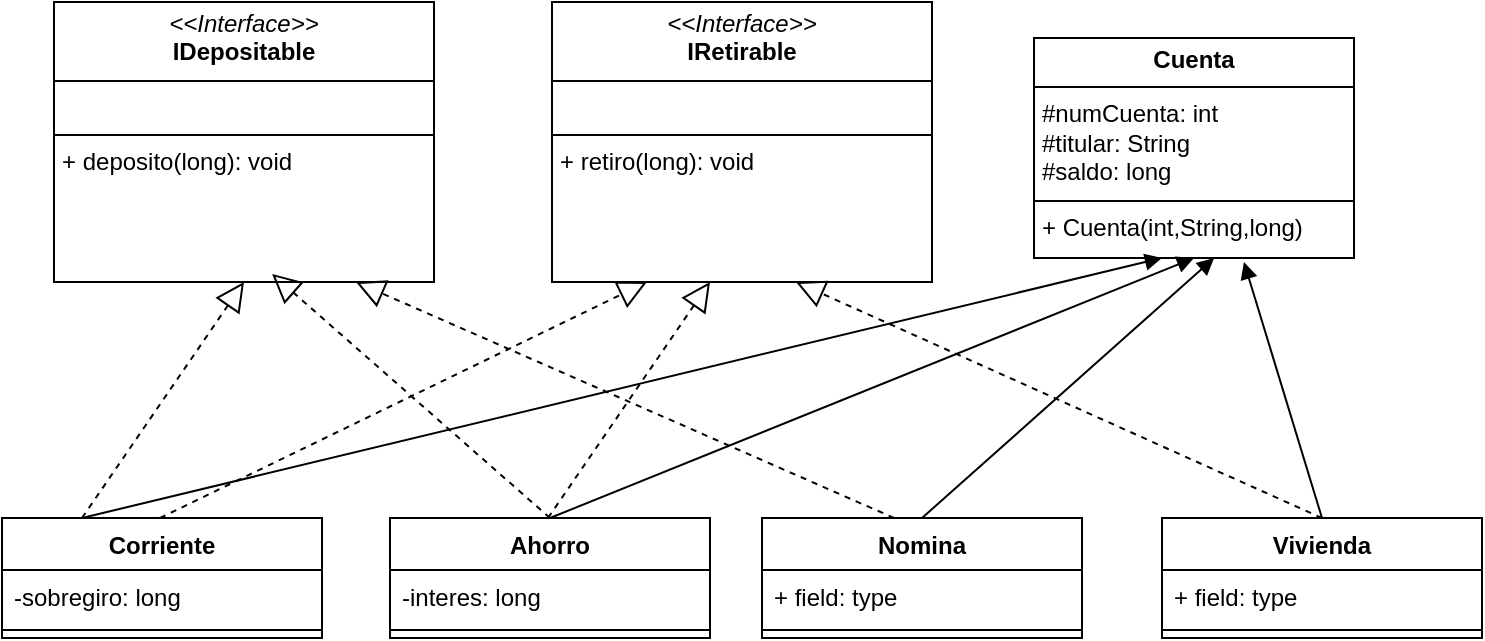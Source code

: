 <mxfile version="24.7.17">
  <diagram id="C5RBs43oDa-KdzZeNtuy" name="Page-1">
    <mxGraphModel dx="1434" dy="772" grid="1" gridSize="10" guides="1" tooltips="1" connect="1" arrows="1" fold="1" page="1" pageScale="1" pageWidth="827" pageHeight="1169" math="0" shadow="0">
      <root>
        <mxCell id="WIyWlLk6GJQsqaUBKTNV-0" />
        <mxCell id="WIyWlLk6GJQsqaUBKTNV-1" parent="WIyWlLk6GJQsqaUBKTNV-0" />
        <mxCell id="c-zzqW3uCVK1mo6ve126-0" value="Corriente" style="swimlane;fontStyle=1;align=center;verticalAlign=top;childLayout=stackLayout;horizontal=1;startSize=26;horizontalStack=0;resizeParent=1;resizeParentMax=0;resizeLast=0;collapsible=1;marginBottom=0;whiteSpace=wrap;html=1;" vertex="1" parent="WIyWlLk6GJQsqaUBKTNV-1">
          <mxGeometry x="44" y="360" width="160" height="60" as="geometry" />
        </mxCell>
        <mxCell id="c-zzqW3uCVK1mo6ve126-1" value="-sobregiro: long" style="text;strokeColor=none;fillColor=none;align=left;verticalAlign=top;spacingLeft=4;spacingRight=4;overflow=hidden;rotatable=0;points=[[0,0.5],[1,0.5]];portConstraint=eastwest;whiteSpace=wrap;html=1;" vertex="1" parent="c-zzqW3uCVK1mo6ve126-0">
          <mxGeometry y="26" width="160" height="26" as="geometry" />
        </mxCell>
        <mxCell id="c-zzqW3uCVK1mo6ve126-2" value="" style="line;strokeWidth=1;fillColor=none;align=left;verticalAlign=middle;spacingTop=-1;spacingLeft=3;spacingRight=3;rotatable=0;labelPosition=right;points=[];portConstraint=eastwest;strokeColor=inherit;" vertex="1" parent="c-zzqW3uCVK1mo6ve126-0">
          <mxGeometry y="52" width="160" height="8" as="geometry" />
        </mxCell>
        <mxCell id="c-zzqW3uCVK1mo6ve126-4" value="Ahorro" style="swimlane;fontStyle=1;align=center;verticalAlign=top;childLayout=stackLayout;horizontal=1;startSize=26;horizontalStack=0;resizeParent=1;resizeParentMax=0;resizeLast=0;collapsible=1;marginBottom=0;whiteSpace=wrap;html=1;" vertex="1" parent="WIyWlLk6GJQsqaUBKTNV-1">
          <mxGeometry x="238" y="360" width="160" height="60" as="geometry" />
        </mxCell>
        <mxCell id="c-zzqW3uCVK1mo6ve126-5" value="-interes: long" style="text;strokeColor=none;fillColor=none;align=left;verticalAlign=top;spacingLeft=4;spacingRight=4;overflow=hidden;rotatable=0;points=[[0,0.5],[1,0.5]];portConstraint=eastwest;whiteSpace=wrap;html=1;" vertex="1" parent="c-zzqW3uCVK1mo6ve126-4">
          <mxGeometry y="26" width="160" height="26" as="geometry" />
        </mxCell>
        <mxCell id="c-zzqW3uCVK1mo6ve126-6" value="" style="line;strokeWidth=1;fillColor=none;align=left;verticalAlign=middle;spacingTop=-1;spacingLeft=3;spacingRight=3;rotatable=0;labelPosition=right;points=[];portConstraint=eastwest;strokeColor=inherit;" vertex="1" parent="c-zzqW3uCVK1mo6ve126-4">
          <mxGeometry y="52" width="160" height="8" as="geometry" />
        </mxCell>
        <mxCell id="c-zzqW3uCVK1mo6ve126-8" value="Nomina" style="swimlane;fontStyle=1;align=center;verticalAlign=top;childLayout=stackLayout;horizontal=1;startSize=26;horizontalStack=0;resizeParent=1;resizeParentMax=0;resizeLast=0;collapsible=1;marginBottom=0;whiteSpace=wrap;html=1;" vertex="1" parent="WIyWlLk6GJQsqaUBKTNV-1">
          <mxGeometry x="424" y="360" width="160" height="60" as="geometry" />
        </mxCell>
        <mxCell id="c-zzqW3uCVK1mo6ve126-9" value="+ field: type" style="text;strokeColor=none;fillColor=none;align=left;verticalAlign=top;spacingLeft=4;spacingRight=4;overflow=hidden;rotatable=0;points=[[0,0.5],[1,0.5]];portConstraint=eastwest;whiteSpace=wrap;html=1;" vertex="1" parent="c-zzqW3uCVK1mo6ve126-8">
          <mxGeometry y="26" width="160" height="26" as="geometry" />
        </mxCell>
        <mxCell id="c-zzqW3uCVK1mo6ve126-10" value="" style="line;strokeWidth=1;fillColor=none;align=left;verticalAlign=middle;spacingTop=-1;spacingLeft=3;spacingRight=3;rotatable=0;labelPosition=right;points=[];portConstraint=eastwest;strokeColor=inherit;" vertex="1" parent="c-zzqW3uCVK1mo6ve126-8">
          <mxGeometry y="52" width="160" height="8" as="geometry" />
        </mxCell>
        <mxCell id="c-zzqW3uCVK1mo6ve126-12" value="Vivienda" style="swimlane;fontStyle=1;align=center;verticalAlign=top;childLayout=stackLayout;horizontal=1;startSize=26;horizontalStack=0;resizeParent=1;resizeParentMax=0;resizeLast=0;collapsible=1;marginBottom=0;whiteSpace=wrap;html=1;" vertex="1" parent="WIyWlLk6GJQsqaUBKTNV-1">
          <mxGeometry x="624" y="360" width="160" height="60" as="geometry" />
        </mxCell>
        <mxCell id="c-zzqW3uCVK1mo6ve126-13" value="+ field: type" style="text;strokeColor=none;fillColor=none;align=left;verticalAlign=top;spacingLeft=4;spacingRight=4;overflow=hidden;rotatable=0;points=[[0,0.5],[1,0.5]];portConstraint=eastwest;whiteSpace=wrap;html=1;" vertex="1" parent="c-zzqW3uCVK1mo6ve126-12">
          <mxGeometry y="26" width="160" height="26" as="geometry" />
        </mxCell>
        <mxCell id="c-zzqW3uCVK1mo6ve126-14" value="" style="line;strokeWidth=1;fillColor=none;align=left;verticalAlign=middle;spacingTop=-1;spacingLeft=3;spacingRight=3;rotatable=0;labelPosition=right;points=[];portConstraint=eastwest;strokeColor=inherit;" vertex="1" parent="c-zzqW3uCVK1mo6ve126-12">
          <mxGeometry y="52" width="160" height="8" as="geometry" />
        </mxCell>
        <mxCell id="c-zzqW3uCVK1mo6ve126-24" value="&lt;p style=&quot;margin:0px;margin-top:4px;text-align:center;&quot;&gt;&lt;i&gt;&amp;lt;&amp;lt;Interface&amp;gt;&amp;gt;&lt;/i&gt;&lt;br&gt;&lt;b&gt;IRetirable&lt;/b&gt;&lt;/p&gt;&lt;hr size=&quot;1&quot; style=&quot;border-style:solid;&quot;&gt;&lt;p style=&quot;margin:0px;margin-left:4px;&quot;&gt;&lt;br&gt;&lt;/p&gt;&lt;hr size=&quot;1&quot; style=&quot;border-style:solid;&quot;&gt;&lt;p style=&quot;margin:0px;margin-left:4px;&quot;&gt;+ retiro(long): void&lt;br&gt;&lt;br&gt;&lt;/p&gt;" style="verticalAlign=top;align=left;overflow=fill;html=1;whiteSpace=wrap;" vertex="1" parent="WIyWlLk6GJQsqaUBKTNV-1">
          <mxGeometry x="319" y="102" width="190" height="140" as="geometry" />
        </mxCell>
        <mxCell id="c-zzqW3uCVK1mo6ve126-25" value="&lt;p style=&quot;margin:0px;margin-top:4px;text-align:center;&quot;&gt;&lt;i&gt;&amp;lt;&amp;lt;Interface&amp;gt;&amp;gt;&lt;/i&gt;&lt;br&gt;&lt;b&gt;IDepositable&lt;/b&gt;&lt;/p&gt;&lt;hr size=&quot;1&quot; style=&quot;border-style:solid;&quot;&gt;&lt;p style=&quot;margin:0px;margin-left:4px;&quot;&gt;&lt;br&gt;&lt;/p&gt;&lt;hr size=&quot;1&quot; style=&quot;border-style:solid;&quot;&gt;&lt;p style=&quot;margin:0px;margin-left:4px;&quot;&gt;+ deposito(long): void&lt;br&gt;&lt;br&gt;&lt;/p&gt;" style="verticalAlign=top;align=left;overflow=fill;html=1;whiteSpace=wrap;" vertex="1" parent="WIyWlLk6GJQsqaUBKTNV-1">
          <mxGeometry x="70" y="102" width="190" height="140" as="geometry" />
        </mxCell>
        <mxCell id="c-zzqW3uCVK1mo6ve126-28" value="&lt;p style=&quot;margin:0px;margin-top:4px;text-align:center;&quot;&gt;&lt;b&gt;Cuenta&lt;/b&gt;&lt;/p&gt;&lt;hr size=&quot;1&quot; style=&quot;border-style:solid;&quot;&gt;&lt;p style=&quot;margin:0px;margin-left:4px;&quot;&gt;#numCuenta: int&lt;/p&gt;&lt;p style=&quot;margin:0px;margin-left:4px;&quot;&gt;#titular: String&lt;/p&gt;&lt;p style=&quot;margin:0px;margin-left:4px;&quot;&gt;#saldo: long&lt;/p&gt;&lt;hr size=&quot;1&quot; style=&quot;border-style:solid;&quot;&gt;&lt;p style=&quot;margin:0px;margin-left:4px;&quot;&gt;+ Cuenta(int,String,long)&lt;/p&gt;" style="verticalAlign=top;align=left;overflow=fill;html=1;whiteSpace=wrap;" vertex="1" parent="WIyWlLk6GJQsqaUBKTNV-1">
          <mxGeometry x="560" y="120" width="160" height="110" as="geometry" />
        </mxCell>
        <mxCell id="c-zzqW3uCVK1mo6ve126-29" value="" style="endArrow=block;dashed=1;endFill=0;endSize=12;html=1;rounded=0;entryX=0.5;entryY=1;entryDx=0;entryDy=0;exitX=0.25;exitY=0;exitDx=0;exitDy=0;" edge="1" parent="WIyWlLk6GJQsqaUBKTNV-1" source="c-zzqW3uCVK1mo6ve126-0" target="c-zzqW3uCVK1mo6ve126-25">
          <mxGeometry width="160" relative="1" as="geometry">
            <mxPoint x="330" y="400" as="sourcePoint" />
            <mxPoint x="490" y="400" as="targetPoint" />
          </mxGeometry>
        </mxCell>
        <mxCell id="c-zzqW3uCVK1mo6ve126-30" value="" style="endArrow=block;dashed=1;endFill=0;endSize=12;html=1;rounded=0;entryX=0.574;entryY=0.971;entryDx=0;entryDy=0;exitX=0.5;exitY=0;exitDx=0;exitDy=0;entryPerimeter=0;" edge="1" parent="WIyWlLk6GJQsqaUBKTNV-1" source="c-zzqW3uCVK1mo6ve126-4" target="c-zzqW3uCVK1mo6ve126-25">
          <mxGeometry width="160" relative="1" as="geometry">
            <mxPoint x="94" y="370" as="sourcePoint" />
            <mxPoint x="175" y="252" as="targetPoint" />
          </mxGeometry>
        </mxCell>
        <mxCell id="c-zzqW3uCVK1mo6ve126-31" value="" style="endArrow=block;dashed=1;endFill=0;endSize=12;html=1;rounded=0;entryX=0.5;entryY=1;entryDx=0;entryDy=0;exitX=0.413;exitY=0;exitDx=0;exitDy=0;exitPerimeter=0;" edge="1" parent="WIyWlLk6GJQsqaUBKTNV-1" source="c-zzqW3uCVK1mo6ve126-8">
          <mxGeometry width="160" relative="1" as="geometry">
            <mxPoint x="140" y="360" as="sourcePoint" />
            <mxPoint x="221" y="242" as="targetPoint" />
          </mxGeometry>
        </mxCell>
        <mxCell id="c-zzqW3uCVK1mo6ve126-32" value="" style="endArrow=block;dashed=1;endFill=0;endSize=12;html=1;rounded=0;entryX=0.25;entryY=1;entryDx=0;entryDy=0;exitX=0.25;exitY=0;exitDx=0;exitDy=0;" edge="1" parent="WIyWlLk6GJQsqaUBKTNV-1" target="c-zzqW3uCVK1mo6ve126-24">
          <mxGeometry width="160" relative="1" as="geometry">
            <mxPoint x="123" y="360" as="sourcePoint" />
            <mxPoint x="204" y="242" as="targetPoint" />
          </mxGeometry>
        </mxCell>
        <mxCell id="c-zzqW3uCVK1mo6ve126-33" value="" style="endArrow=block;dashed=1;endFill=0;endSize=12;html=1;rounded=0;entryX=0.5;entryY=1;entryDx=0;entryDy=0;exitX=0.25;exitY=0;exitDx=0;exitDy=0;" edge="1" parent="WIyWlLk6GJQsqaUBKTNV-1">
          <mxGeometry width="160" relative="1" as="geometry">
            <mxPoint x="317" y="360" as="sourcePoint" />
            <mxPoint x="398" y="242" as="targetPoint" />
          </mxGeometry>
        </mxCell>
        <mxCell id="c-zzqW3uCVK1mo6ve126-34" value="" style="endArrow=block;dashed=1;endFill=0;endSize=12;html=1;rounded=0;entryX=0.5;entryY=1;entryDx=0;entryDy=0;exitX=0.5;exitY=0;exitDx=0;exitDy=0;" edge="1" parent="WIyWlLk6GJQsqaUBKTNV-1" source="c-zzqW3uCVK1mo6ve126-12">
          <mxGeometry width="160" relative="1" as="geometry">
            <mxPoint x="360" y="360" as="sourcePoint" />
            <mxPoint x="441" y="242" as="targetPoint" />
          </mxGeometry>
        </mxCell>
        <mxCell id="c-zzqW3uCVK1mo6ve126-35" value="" style="html=1;verticalAlign=bottom;endArrow=block;curved=0;rounded=0;exitX=0.25;exitY=0;exitDx=0;exitDy=0;" edge="1" parent="WIyWlLk6GJQsqaUBKTNV-1" source="c-zzqW3uCVK1mo6ve126-0">
          <mxGeometry width="80" relative="1" as="geometry">
            <mxPoint x="544" y="230" as="sourcePoint" />
            <mxPoint x="624" y="230" as="targetPoint" />
          </mxGeometry>
        </mxCell>
        <mxCell id="c-zzqW3uCVK1mo6ve126-39" value="" style="html=1;verticalAlign=bottom;endArrow=block;curved=0;rounded=0;exitX=0.5;exitY=0;exitDx=0;exitDy=0;entryX=0.5;entryY=1;entryDx=0;entryDy=0;" edge="1" parent="WIyWlLk6GJQsqaUBKTNV-1" source="c-zzqW3uCVK1mo6ve126-4" target="c-zzqW3uCVK1mo6ve126-28">
          <mxGeometry width="80" relative="1" as="geometry">
            <mxPoint x="94" y="370" as="sourcePoint" />
            <mxPoint x="634" y="240" as="targetPoint" />
          </mxGeometry>
        </mxCell>
        <mxCell id="c-zzqW3uCVK1mo6ve126-40" value="" style="html=1;verticalAlign=bottom;endArrow=block;curved=0;rounded=0;exitX=0.5;exitY=0;exitDx=0;exitDy=0;entryX=0.563;entryY=1;entryDx=0;entryDy=0;entryPerimeter=0;" edge="1" parent="WIyWlLk6GJQsqaUBKTNV-1" source="c-zzqW3uCVK1mo6ve126-8" target="c-zzqW3uCVK1mo6ve126-28">
          <mxGeometry width="80" relative="1" as="geometry">
            <mxPoint x="104" y="380" as="sourcePoint" />
            <mxPoint x="644" y="250" as="targetPoint" />
          </mxGeometry>
        </mxCell>
        <mxCell id="c-zzqW3uCVK1mo6ve126-41" value="" style="html=1;verticalAlign=bottom;endArrow=block;curved=0;rounded=0;entryX=0.656;entryY=1.018;entryDx=0;entryDy=0;entryPerimeter=0;exitX=0.5;exitY=0;exitDx=0;exitDy=0;" edge="1" parent="WIyWlLk6GJQsqaUBKTNV-1" source="c-zzqW3uCVK1mo6ve126-12" target="c-zzqW3uCVK1mo6ve126-28">
          <mxGeometry width="80" relative="1" as="geometry">
            <mxPoint x="710" y="350" as="sourcePoint" />
            <mxPoint x="654" y="260" as="targetPoint" />
          </mxGeometry>
        </mxCell>
      </root>
    </mxGraphModel>
  </diagram>
</mxfile>
